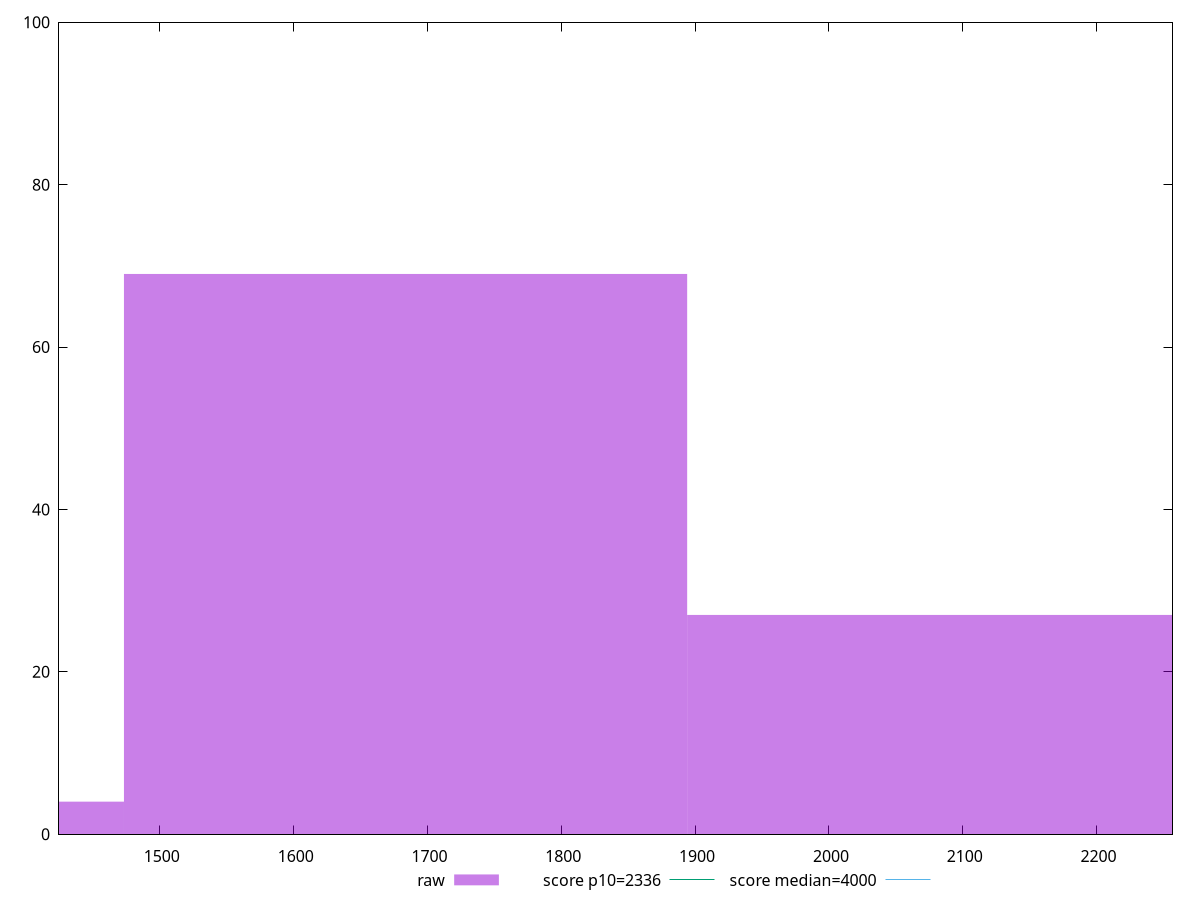 reset

$raw <<EOF
2104.5421054780404 27
1683.6336843824324 69
1262.7252632868244 4
EOF

set key outside below
set boxwidth 420.9084210956081
set xrange [1424.638:2256.7825000000003]
set yrange [0:100]
set trange [0:100]
set style fill transparent solid 0.5 noborder

set parametric
set terminal svg size 640, 490 enhanced background rgb 'white'
set output "reports/report_00027_2021-02-24T12-40-31.850Z/first-contentful-paint/samples/music/raw/histogram.svg"

plot $raw title "raw" with boxes, \
     2336,t title "score p10=2336", \
     4000,t title "score median=4000"

reset
